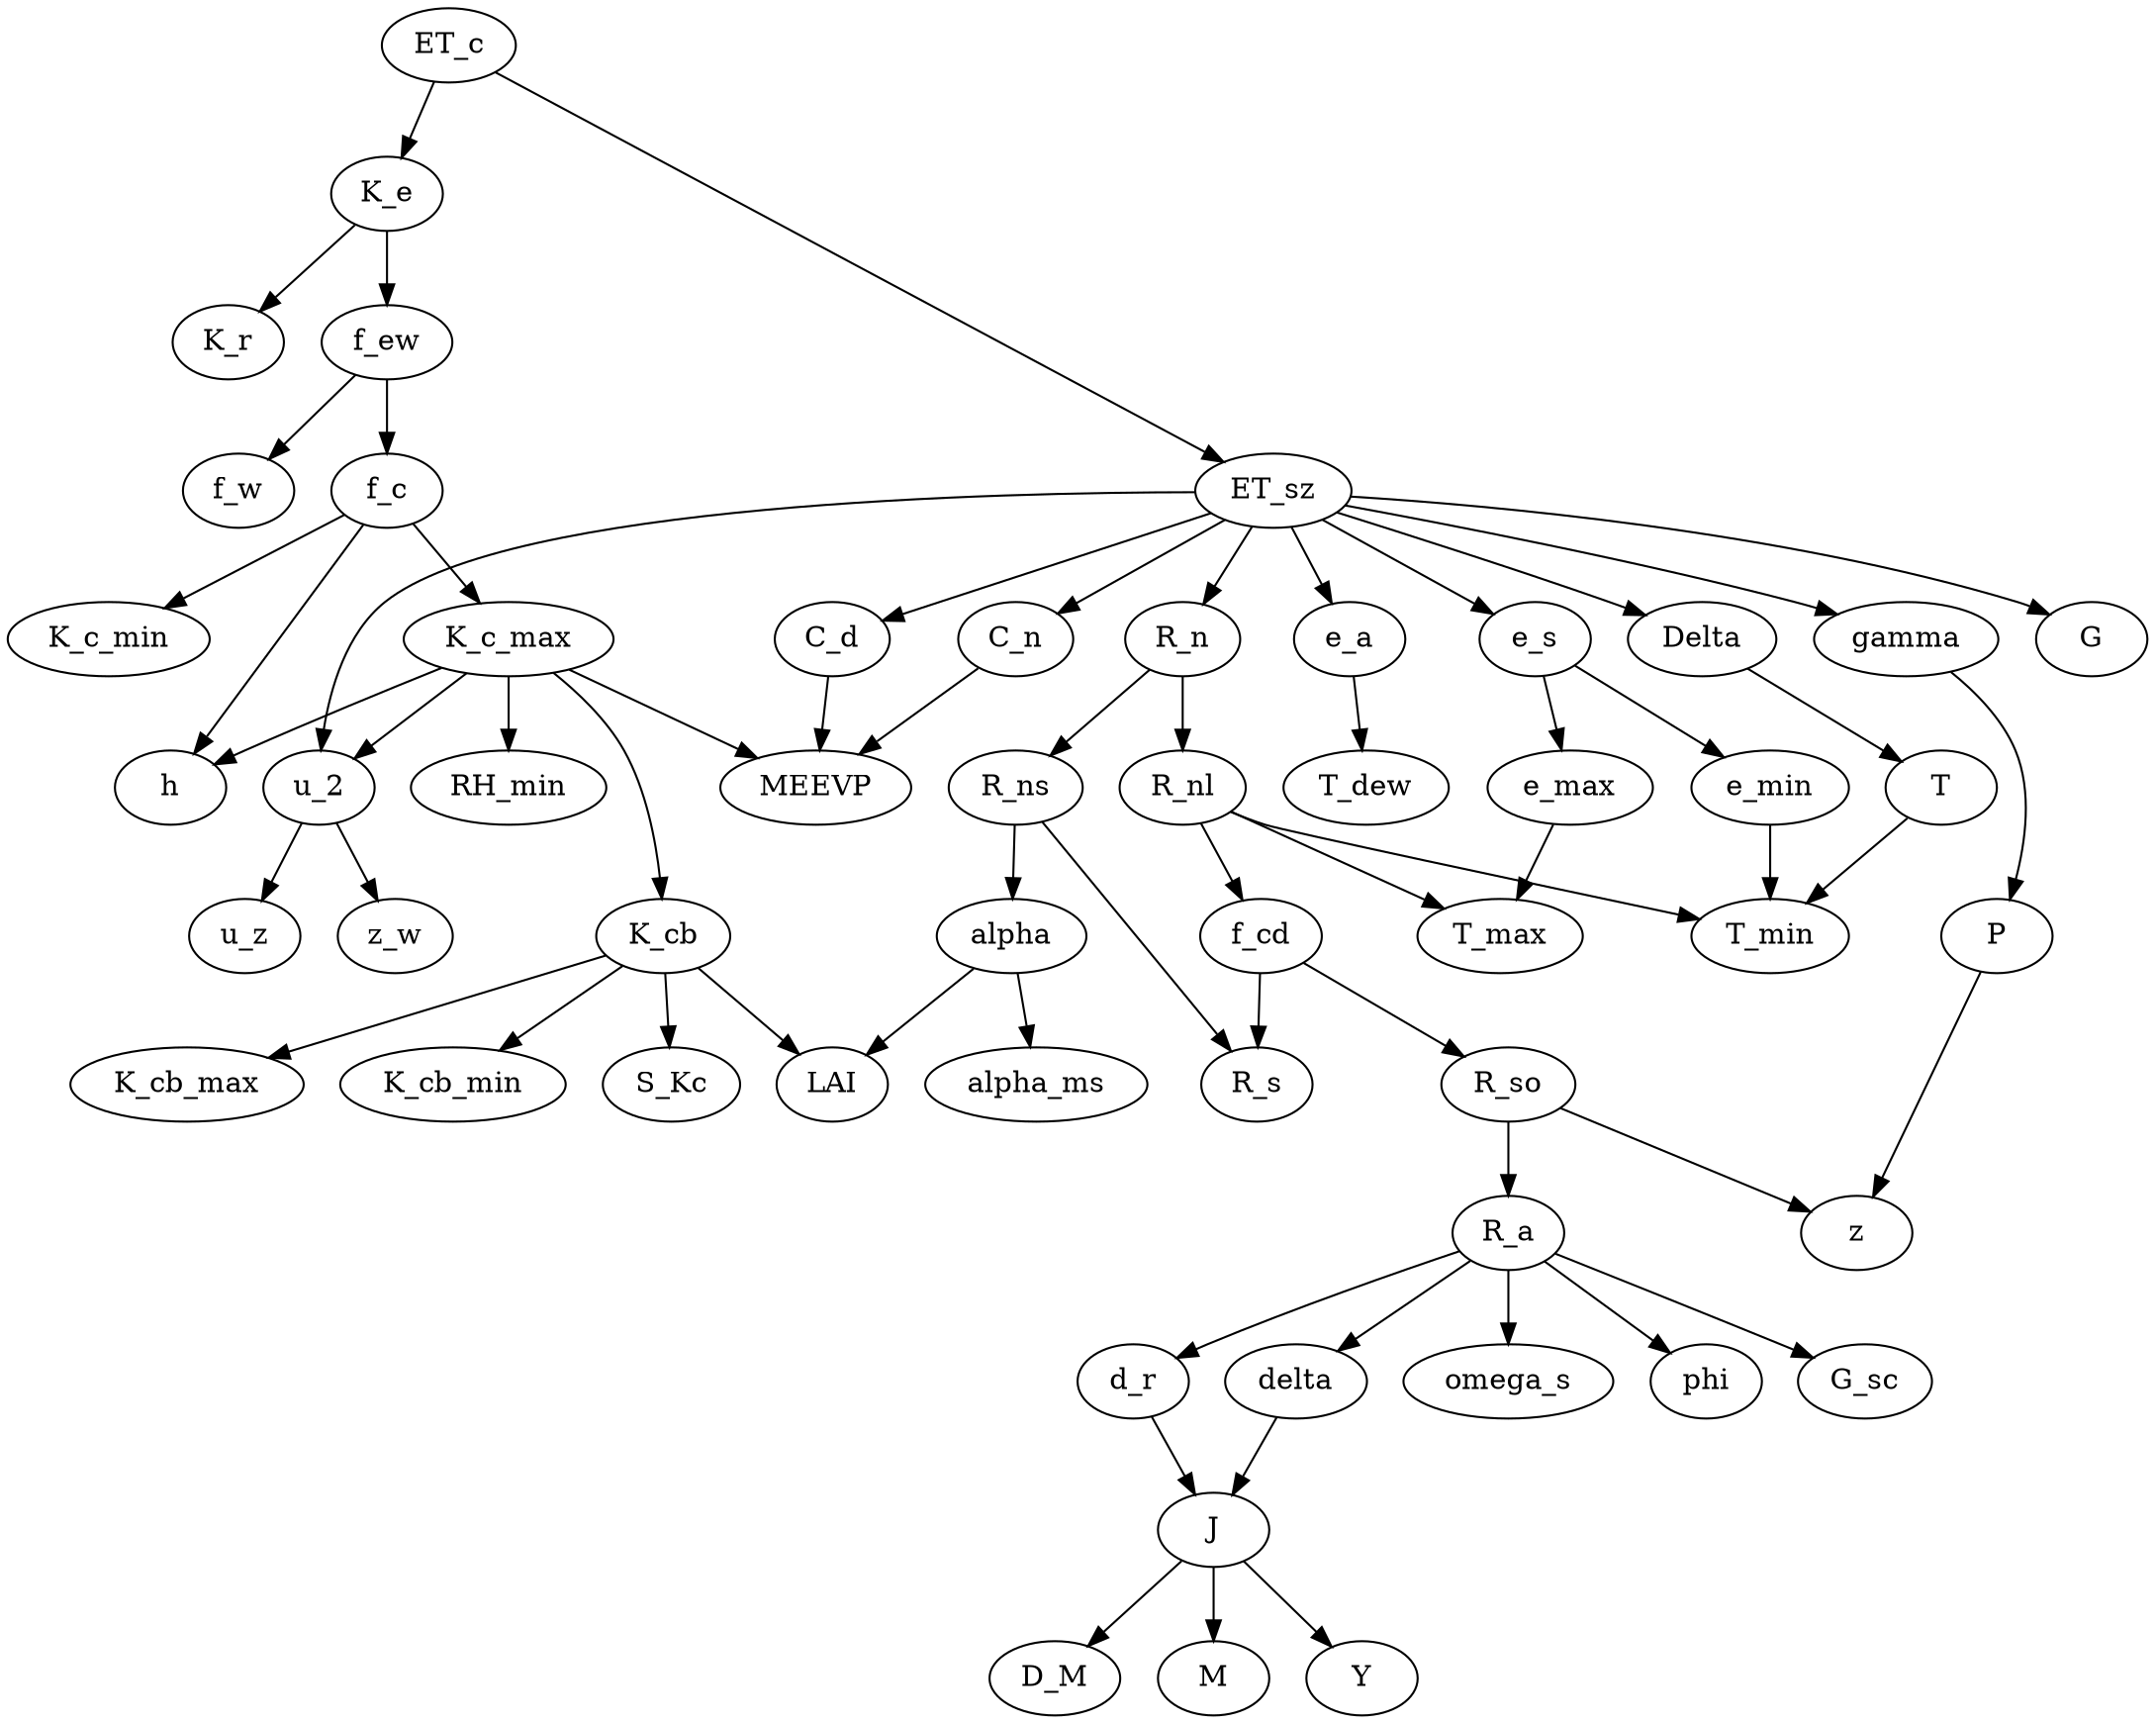 digraph G {
  ET_c -> {K_e ET_sz}
  K_e -> {K_r f_ew}
  f_ew -> {f_w f_c}
  ET_sz -> {u_2 C_d C_n R_n e_a e_s Delta gamma G}
  u_2 -> {u_z z_w}
  {C_d C_n} -> MEEVP
  R_n -> {R_ns R_nl}
  e_a -> T_dew
  e_s -> {e_max e_min}
  Delta -> T
  gamma -> P
  f_c -> {K_c_min K_c_max h}
  R_ns -> {alpha R_s}
  R_nl -> {f_cd T_max T_min}
  e_max -> T_max
  e_min -> T_min
  T -> T_min
  P -> z
  K_c_max -> {u_2 MEEVP h RH_min K_cb}
  alpha -> {LAI alpha_ms}
  f_cd -> {R_s, R_so}
  K_cb -> {K_cb_max K_cb_min S_Kc LAI}
  R_so -> {z R_a}
  R_a -> {d_r delta omega_s phi G_sc}
  {d_r delta} -> J -> {D_M M Y}
}
